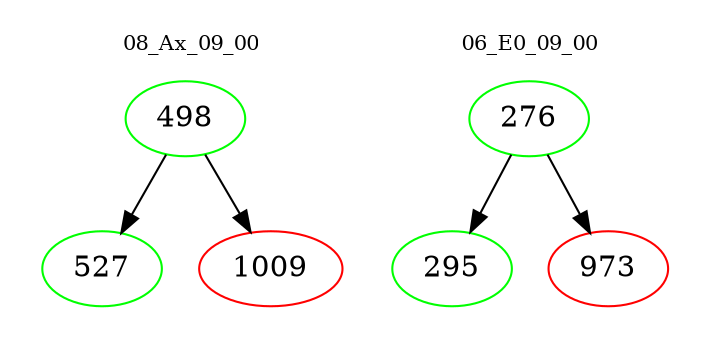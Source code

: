 digraph{
subgraph cluster_0 {
color = white
label = "08_Ax_09_00";
fontsize=10;
T0_498 [label="498", color="green"]
T0_498 -> T0_527 [color="black"]
T0_527 [label="527", color="green"]
T0_498 -> T0_1009 [color="black"]
T0_1009 [label="1009", color="red"]
}
subgraph cluster_1 {
color = white
label = "06_E0_09_00";
fontsize=10;
T1_276 [label="276", color="green"]
T1_276 -> T1_295 [color="black"]
T1_295 [label="295", color="green"]
T1_276 -> T1_973 [color="black"]
T1_973 [label="973", color="red"]
}
}
